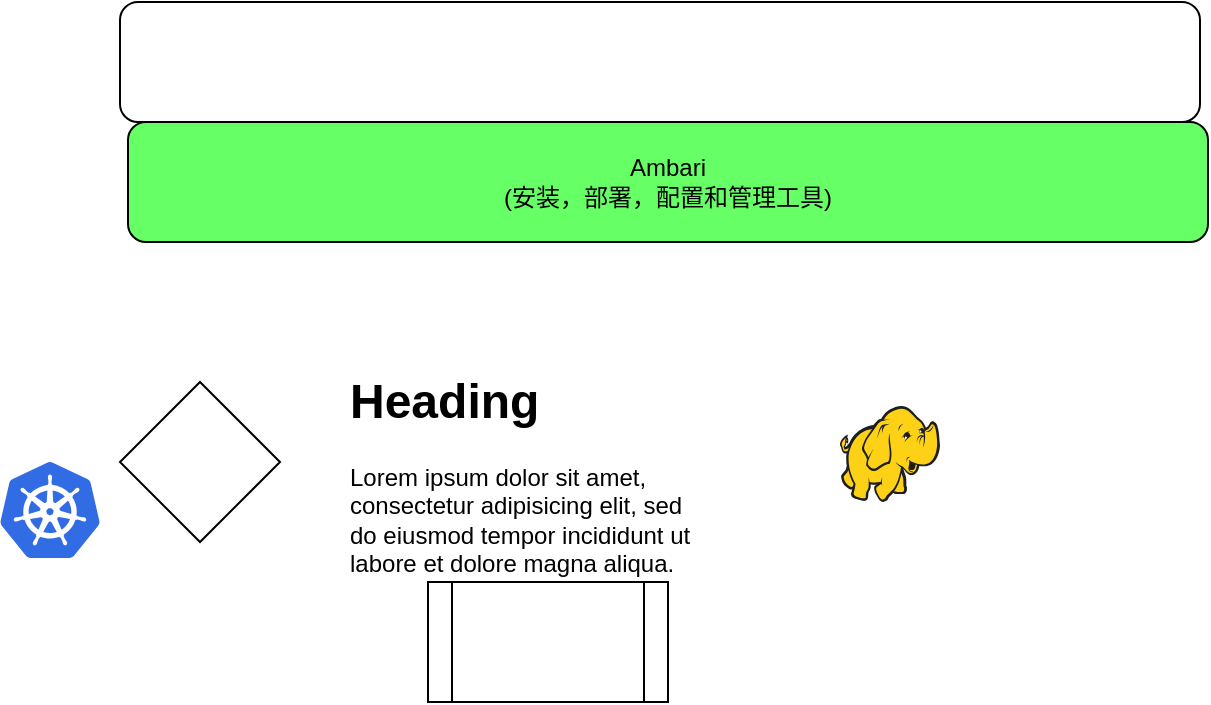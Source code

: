 <mxfile version="14.6.13" type="github">
  <diagram id="_y4zRp_UmyId21-Hul7x" name="Page-1">
    <mxGraphModel dx="813" dy="435" grid="1" gridSize="10" guides="1" tooltips="1" connect="1" arrows="1" fold="1" page="1" pageScale="1" pageWidth="827" pageHeight="1169" math="0" shadow="0">
      <root>
        <mxCell id="0" />
        <mxCell id="1" parent="0" />
        <mxCell id="7UA-1CkDOlzAfWWB-_jW-8" value="&lt;h1&gt;Heading&lt;/h1&gt;&lt;p&gt;Lorem ipsum dolor sit amet, consectetur adipisicing elit, sed do eiusmod tempor incididunt ut labore et dolore magna aliqua.&lt;/p&gt;" style="text;html=1;strokeColor=none;fillColor=none;spacing=5;spacingTop=-20;whiteSpace=wrap;overflow=hidden;rounded=0;" vertex="1" parent="1">
          <mxGeometry x="250" y="210" width="190" height="120" as="geometry" />
        </mxCell>
        <mxCell id="7UA-1CkDOlzAfWWB-_jW-9" value="" style="shape=process;whiteSpace=wrap;html=1;backgroundOutline=1;" vertex="1" parent="1">
          <mxGeometry x="294" y="320" width="120" height="60" as="geometry" />
        </mxCell>
        <mxCell id="7UA-1CkDOlzAfWWB-_jW-10" value="" style="rhombus;whiteSpace=wrap;html=1;" vertex="1" parent="1">
          <mxGeometry x="140" y="220" width="80" height="80" as="geometry" />
        </mxCell>
        <mxCell id="7UA-1CkDOlzAfWWB-_jW-15" value="" style="aspect=fixed;html=1;points=[];align=center;image;fontSize=12;image=img/lib/mscae/HDInsight.svg;" vertex="1" parent="1">
          <mxGeometry x="500" y="232" width="50" height="48" as="geometry" />
        </mxCell>
        <mxCell id="7UA-1CkDOlzAfWWB-_jW-16" value="" style="aspect=fixed;html=1;points=[];align=center;image;fontSize=12;image=img/lib/mscae/Kubernetes.svg;" vertex="1" parent="1">
          <mxGeometry x="80" y="260" width="50" height="48" as="geometry" />
        </mxCell>
        <mxCell id="7UA-1CkDOlzAfWWB-_jW-19" value="" style="rounded=1;whiteSpace=wrap;html=1;" vertex="1" parent="1">
          <mxGeometry x="140" y="30" width="540" height="60" as="geometry" />
        </mxCell>
        <mxCell id="7UA-1CkDOlzAfWWB-_jW-20" value="Ambari&lt;br&gt;(安装，部署，配置和管理工具)" style="rounded=1;whiteSpace=wrap;html=1;fillColor=#66FF66;" vertex="1" parent="1">
          <mxGeometry x="144" y="90" width="540" height="60" as="geometry" />
        </mxCell>
      </root>
    </mxGraphModel>
  </diagram>
</mxfile>
